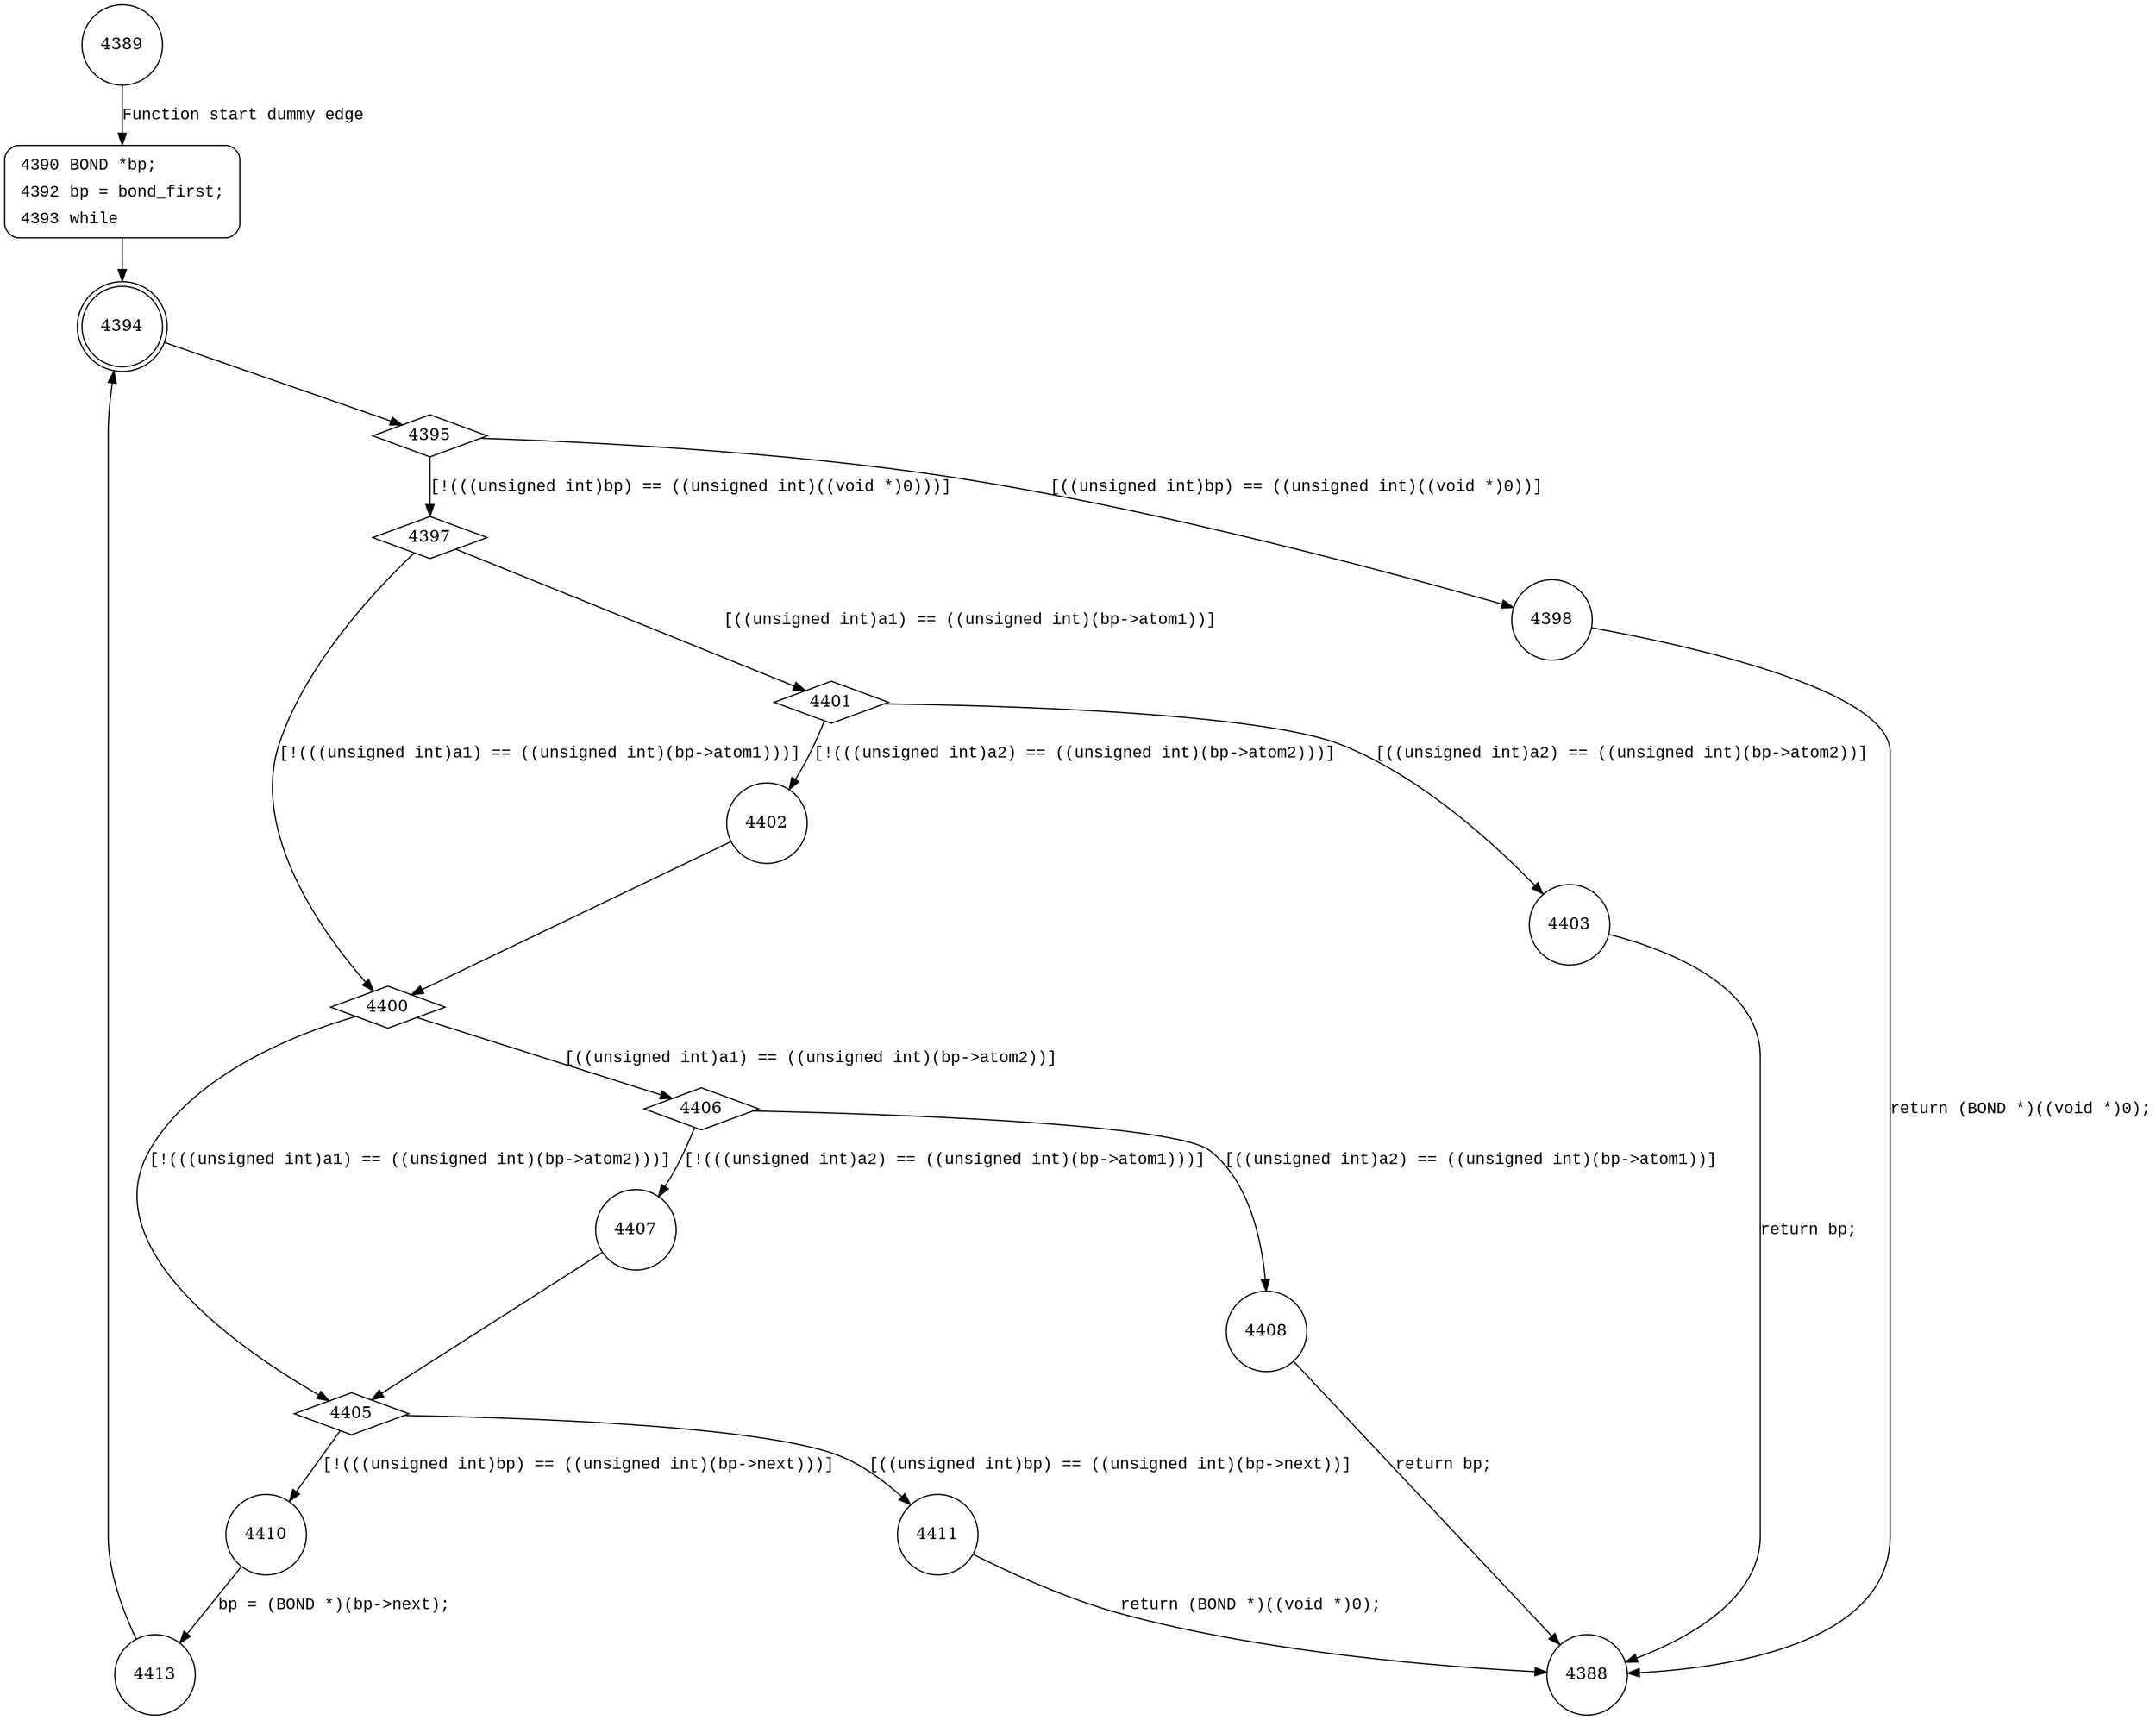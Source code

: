 digraph get_bond_pointer {
4389 [shape="circle"]
4390 [shape="circle"]
4394 [shape="doublecircle"]
4395 [shape="diamond"]
4397 [shape="diamond"]
4398 [shape="circle"]
4400 [shape="diamond"]
4401 [shape="diamond"]
4402 [shape="circle"]
4403 [shape="circle"]
4405 [shape="diamond"]
4406 [shape="diamond"]
4407 [shape="circle"]
4408 [shape="circle"]
4410 [shape="circle"]
4411 [shape="circle"]
4413 [shape="circle"]
4388 [shape="circle"]
4390 [style="filled,bold" penwidth="1" fillcolor="white" fontname="Courier New" shape="Mrecord" label=<<table border="0" cellborder="0" cellpadding="3" bgcolor="white"><tr><td align="right">4390</td><td align="left">BOND *bp;</td></tr><tr><td align="right">4392</td><td align="left">bp = bond_first;</td></tr><tr><td align="right">4393</td><td align="left">while</td></tr></table>>]
4390 -> 4394[label=""]
4389 -> 4390 [label="Function start dummy edge" fontname="Courier New"]
4394 -> 4395 [label="" fontname="Courier New"]
4395 -> 4397 [label="[!(((unsigned int)bp) == ((unsigned int)((void *)0)))]" fontname="Courier New"]
4395 -> 4398 [label="[((unsigned int)bp) == ((unsigned int)((void *)0))]" fontname="Courier New"]
4397 -> 4400 [label="[!(((unsigned int)a1) == ((unsigned int)(bp->atom1)))]" fontname="Courier New"]
4397 -> 4401 [label="[((unsigned int)a1) == ((unsigned int)(bp->atom1))]" fontname="Courier New"]
4401 -> 4402 [label="[!(((unsigned int)a2) == ((unsigned int)(bp->atom2)))]" fontname="Courier New"]
4401 -> 4403 [label="[((unsigned int)a2) == ((unsigned int)(bp->atom2))]" fontname="Courier New"]
4402 -> 4400 [label="" fontname="Courier New"]
4400 -> 4405 [label="[!(((unsigned int)a1) == ((unsigned int)(bp->atom2)))]" fontname="Courier New"]
4400 -> 4406 [label="[((unsigned int)a1) == ((unsigned int)(bp->atom2))]" fontname="Courier New"]
4406 -> 4407 [label="[!(((unsigned int)a2) == ((unsigned int)(bp->atom1)))]" fontname="Courier New"]
4406 -> 4408 [label="[((unsigned int)a2) == ((unsigned int)(bp->atom1))]" fontname="Courier New"]
4407 -> 4405 [label="" fontname="Courier New"]
4405 -> 4410 [label="[!(((unsigned int)bp) == ((unsigned int)(bp->next)))]" fontname="Courier New"]
4405 -> 4411 [label="[((unsigned int)bp) == ((unsigned int)(bp->next))]" fontname="Courier New"]
4410 -> 4413 [label="bp = (BOND *)(bp->next);" fontname="Courier New"]
4398 -> 4388 [label="return (BOND *)((void *)0);" fontname="Courier New"]
4403 -> 4388 [label="return bp;" fontname="Courier New"]
4408 -> 4388 [label="return bp;" fontname="Courier New"]
4411 -> 4388 [label="return (BOND *)((void *)0);" fontname="Courier New"]
4413 -> 4394 [label="" fontname="Courier New"]
}